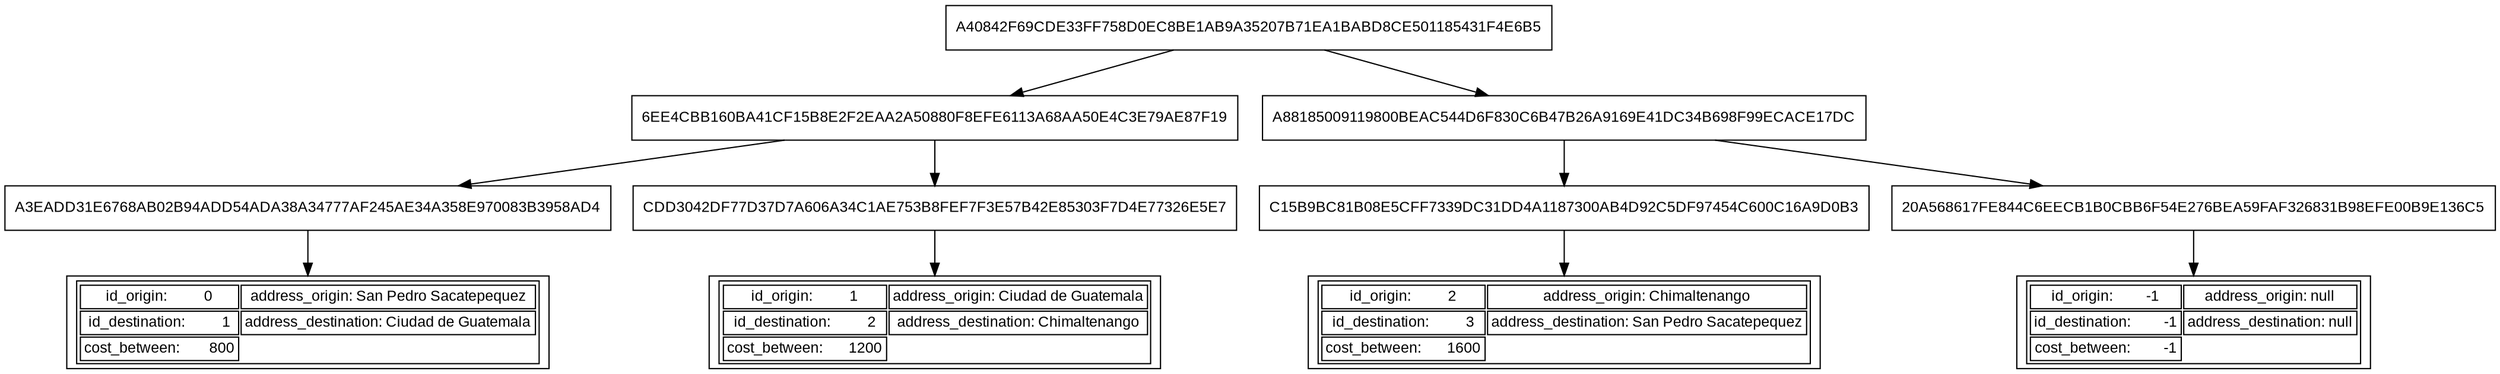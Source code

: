digraph Merkle_tree {
node [shape=record, fontname=Arial, fontsize=12];
16 [label="A40842F69CDE33FF758D0EC8BE1AB9A35207B71EA1BABD8CE501185431F4E6B5"];
16 -> 17;
16 -> 20;
17 [label="6EE4CBB160BA41CF15B8E2F2EAA2A50880F8EFE6113A68AA50E4C3E79AE87F19"];
17 -> 18;
17 -> 19;
18 [label="A3EADD31E6768AB02B94ADD54ADA38A34777AF245AE34A358E970083B3958AD4"];
12 [label=<<TABLE><TR>
<TD>id_origin:          0</TD>
<TD>address_origin: San Pedro Sacatepequez</TD></TR>
<TR><TD>id_destination:          1</TD>
<TD>address_destination: Ciudad de Guatemala</TD></TR>
<TR><TD>cost_between:        800</TD></TR>
</TABLE>>];
18 -> 12;
19 [label="CDD3042DF77D37D7A606A34C1AE753B8FEF7F3E57B42E85303F7D4E77326E5E7"];
13 [label=<<TABLE><TR>
<TD>id_origin:          1</TD>
<TD>address_origin: Ciudad de Guatemala</TD></TR>
<TR><TD>id_destination:          2</TD>
<TD>address_destination: Chimaltenango</TD></TR>
<TR><TD>cost_between:       1200</TD></TR>
</TABLE>>];
19 -> 13;
20 [label="A88185009119800BEAC544D6F830C6B47B26A9169E41DC34B698F99ECACE17DC"];
20 -> 21;
20 -> 22;
21 [label="C15B9BC81B08E5CFF7339DC31DD4A1187300AB4D92C5DF97454C600C16A9D0B3"];
14 [label=<<TABLE><TR>
<TD>id_origin:          2</TD>
<TD>address_origin: Chimaltenango</TD></TR>
<TR><TD>id_destination:          3</TD>
<TD>address_destination: San Pedro Sacatepequez</TD></TR>
<TR><TD>cost_between:       1600</TD></TR>
</TABLE>>];
21 -> 14;
22 [label="20A568617FE844C6EECB1B0CBB6F54E276BEA59FAF326831B98EFE00B9E136C5"];
15 [label=<<TABLE><TR>
<TD>id_origin:         -1</TD>
<TD>address_origin: null</TD></TR>
<TR><TD>id_destination:         -1</TD>
<TD>address_destination: null</TD></TR>
<TR><TD>cost_between:         -1</TD></TR>
</TABLE>>];
22 -> 15;
}
